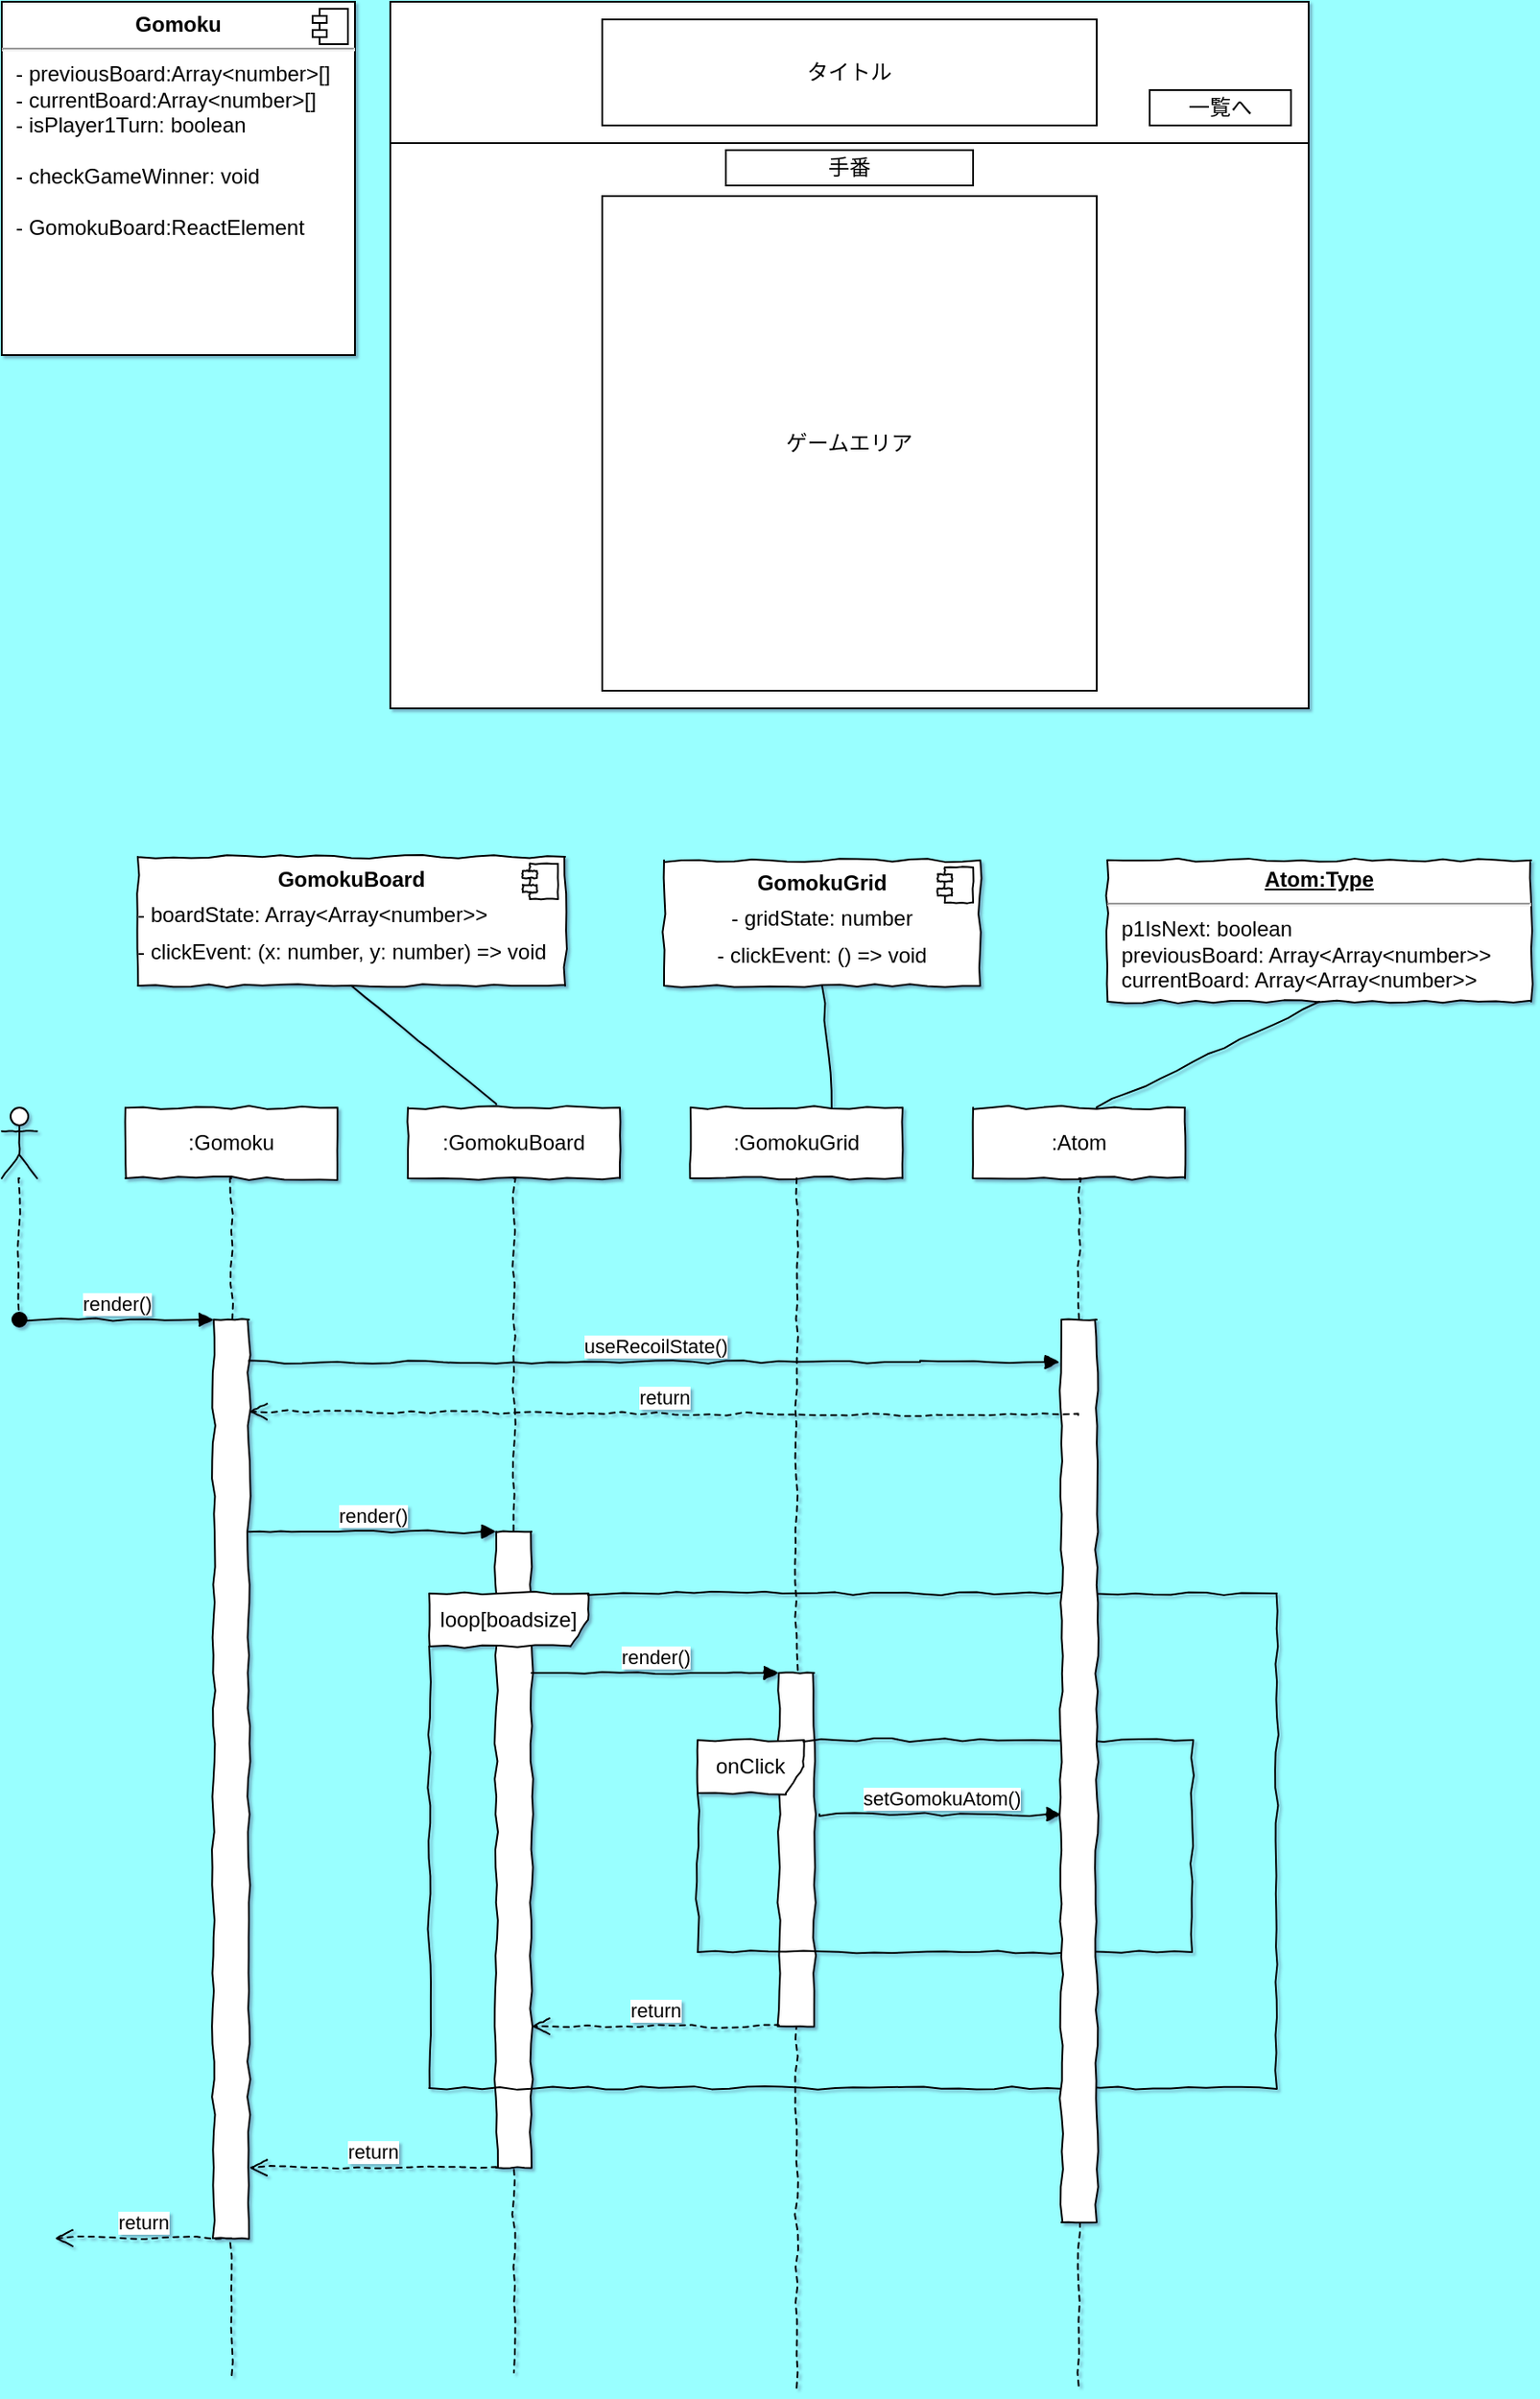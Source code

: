 <mxfile>
    <diagram id="k5hZaZTh_4cD5fyDHGei" name="Page-1">
        <mxGraphModel dx="1086" dy="950" grid="1" gridSize="10" guides="1" tooltips="1" connect="1" arrows="1" fold="1" page="0" pageScale="1" pageWidth="800" pageHeight="96" background="#99FFFF" math="0" shadow="1">
            <root>
                <mxCell id="0"/>
                <mxCell id="1" parent="0"/>
                <mxCell id="22" value="&lt;p style=&quot;margin: 0px ; margin-top: 6px ; text-align: center&quot;&gt;&lt;b&gt;Gomoku&lt;/b&gt;&lt;/p&gt;&lt;hr&gt;&lt;p style=&quot;margin: 0px ; margin-left: 8px&quot;&gt;- previousBoard:Array&amp;lt;number&amp;gt;[]&lt;br&gt;- currentBoard:Array&amp;lt;number&amp;gt;[]&lt;/p&gt;&lt;p style=&quot;margin: 0px ; margin-left: 8px&quot;&gt;- isPlayer1Turn: boolean&lt;/p&gt;&lt;p style=&quot;margin: 0px ; margin-left: 8px&quot;&gt;&lt;br&gt;&lt;/p&gt;&lt;p style=&quot;margin: 0px ; margin-left: 8px&quot;&gt;- checkGameWinner: void&lt;/p&gt;&lt;p style=&quot;margin: 0px ; margin-left: 8px&quot;&gt;&lt;br&gt;&lt;/p&gt;&lt;p style=&quot;margin: 0px ; margin-left: 8px&quot;&gt;- GomokuBoard:ReactElement&lt;/p&gt;" style="align=left;overflow=fill;html=1;dropTarget=0;" parent="1" vertex="1">
                    <mxGeometry x="20" y="40" width="200" height="200" as="geometry"/>
                </mxCell>
                <mxCell id="23" value="" style="shape=component;jettyWidth=8;jettyHeight=4;" parent="22" vertex="1">
                    <mxGeometry x="1" width="20" height="20" relative="1" as="geometry">
                        <mxPoint x="-24" y="4" as="offset"/>
                    </mxGeometry>
                </mxCell>
                <mxCell id="26" value="" style="rounded=0;whiteSpace=wrap;html=1;" parent="1" vertex="1">
                    <mxGeometry x="240" y="40" width="520" height="400" as="geometry"/>
                </mxCell>
                <mxCell id="27" value="" style="rounded=0;whiteSpace=wrap;html=1;" parent="1" vertex="1">
                    <mxGeometry x="240" y="40" width="520" height="80" as="geometry"/>
                </mxCell>
                <mxCell id="28" value="ゲームエリア" style="rounded=0;whiteSpace=wrap;html=1;" parent="1" vertex="1">
                    <mxGeometry x="360" y="150" width="280" height="280" as="geometry"/>
                </mxCell>
                <mxCell id="29" value="一覧へ" style="rounded=0;whiteSpace=wrap;html=1;" parent="1" vertex="1">
                    <mxGeometry x="670" y="90" width="80" height="20" as="geometry"/>
                </mxCell>
                <mxCell id="30" value="タイトル" style="rounded=0;whiteSpace=wrap;html=1;" parent="1" vertex="1">
                    <mxGeometry x="360" y="50" width="280" height="60" as="geometry"/>
                </mxCell>
                <mxCell id="32" value="手番" style="rounded=0;whiteSpace=wrap;html=1;" parent="1" vertex="1">
                    <mxGeometry x="430" y="124" width="140" height="20" as="geometry"/>
                </mxCell>
                <mxCell id="33" value=":Gomoku" style="shape=umlLifeline;perimeter=lifelinePerimeter;whiteSpace=wrap;html=1;container=1;collapsible=0;recursiveResize=0;outlineConnect=0;strokeColor=#000000;shadow=0;snapToPoint=0;fixDash=0;metaEdit=0;backgroundOutline=0;movable=1;comic=1;enumerate=0;" parent="1" vertex="1">
                    <mxGeometry x="90" y="666" width="120" height="720" as="geometry"/>
                </mxCell>
                <mxCell id="41" value="" style="html=1;points=[];perimeter=orthogonalPerimeter;strokeColor=#000000;shadow=0;snapToPoint=0;fixDash=0;metaEdit=0;backgroundOutline=0;movable=1;comic=1;enumerate=0;" parent="33" vertex="1">
                    <mxGeometry x="50" y="120" width="20" height="520" as="geometry"/>
                </mxCell>
                <mxCell id="34" value=":GomokuBoard" style="shape=umlLifeline;perimeter=lifelinePerimeter;whiteSpace=wrap;html=1;container=1;collapsible=0;recursiveResize=0;outlineConnect=0;strokeColor=#000000;shadow=0;snapToPoint=0;fixDash=0;metaEdit=0;backgroundOutline=0;movable=1;comic=1;enumerate=0;" parent="1" vertex="1">
                    <mxGeometry x="250" y="666" width="120" height="716" as="geometry"/>
                </mxCell>
                <mxCell id="44" value="" style="html=1;points=[];perimeter=orthogonalPerimeter;strokeColor=#000000;shadow=0;snapToPoint=0;fixDash=0;metaEdit=0;backgroundOutline=0;movable=1;comic=1;enumerate=0;" parent="34" vertex="1">
                    <mxGeometry x="50" y="240" width="20" height="360" as="geometry"/>
                </mxCell>
                <mxCell id="64" value="return" style="html=1;verticalAlign=bottom;endArrow=open;dashed=1;endSize=8;strokeColor=#000000;shadow=0;snapToPoint=0;fixDash=0;metaEdit=0;backgroundOutline=0;movable=1;comic=1;enumerate=0;" parent="34" edge="1">
                    <mxGeometry relative="1" as="geometry">
                        <mxPoint x="-90" y="600" as="targetPoint"/>
                        <mxPoint x="50" y="600" as="sourcePoint"/>
                        <mxPoint as="offset"/>
                    </mxGeometry>
                </mxCell>
                <mxCell id="50" value="loop[boadsize]" style="shape=umlFrame;whiteSpace=wrap;html=1;width=90;height=30;swimlaneFillColor=none;strokeColor=#000000;shadow=0;snapToPoint=0;fixDash=0;metaEdit=0;backgroundOutline=0;movable=1;comic=1;enumerate=0;" parent="34" vertex="1">
                    <mxGeometry x="12" y="275" width="480" height="280" as="geometry"/>
                </mxCell>
                <mxCell id="35" value=":GomokuGrid" style="shape=umlLifeline;perimeter=lifelinePerimeter;whiteSpace=wrap;html=1;container=1;collapsible=0;recursiveResize=0;outlineConnect=0;strokeColor=#000000;shadow=0;snapToPoint=0;fixDash=0;metaEdit=0;backgroundOutline=0;movable=1;comic=1;enumerate=0;" parent="1" vertex="1">
                    <mxGeometry x="410" y="666" width="120" height="726" as="geometry"/>
                </mxCell>
                <mxCell id="62" value="" style="html=1;points=[];perimeter=orthogonalPerimeter;strokeColor=#000000;shadow=0;snapToPoint=0;fixDash=0;metaEdit=0;backgroundOutline=0;movable=1;comic=1;enumerate=0;" parent="35" vertex="1">
                    <mxGeometry x="50" y="320" width="20" height="200" as="geometry"/>
                </mxCell>
                <mxCell id="66" value="return" style="html=1;verticalAlign=bottom;endArrow=open;dashed=1;endSize=8;exitX=0;exitY=0.95;strokeColor=#000000;shadow=0;snapToPoint=0;fixDash=0;metaEdit=0;backgroundOutline=0;movable=1;comic=1;enumerate=0;" parent="35" edge="1">
                    <mxGeometry relative="1" as="geometry">
                        <mxPoint x="-90" y="520" as="targetPoint"/>
                        <mxPoint x="50" y="520" as="sourcePoint"/>
                    </mxGeometry>
                </mxCell>
                <mxCell id="36" value=":Atom" style="shape=umlLifeline;perimeter=lifelinePerimeter;whiteSpace=wrap;html=1;container=1;collapsible=0;recursiveResize=0;outlineConnect=0;gradientColor=none;fillColor=default;strokeColor=#000000;shadow=0;snapToPoint=0;fixDash=0;metaEdit=0;backgroundOutline=0;movable=1;comic=1;enumerate=0;" parent="1" vertex="1">
                    <mxGeometry x="570" y="666" width="120" height="726" as="geometry"/>
                </mxCell>
                <mxCell id="71" value="onClick" style="shape=umlFrame;whiteSpace=wrap;html=1;strokeColor=#000000;shadow=0;snapToPoint=0;fixDash=0;metaEdit=0;backgroundOutline=0;movable=1;comic=1;enumerate=0;" parent="36" vertex="1">
                    <mxGeometry x="-156" y="358" width="280" height="120" as="geometry"/>
                </mxCell>
                <mxCell id="37" value="" style="html=1;points=[];perimeter=orthogonalPerimeter;strokeColor=#000000;shadow=0;snapToPoint=0;fixDash=0;metaEdit=0;backgroundOutline=0;movable=1;comic=1;enumerate=0;" parent="36" vertex="1">
                    <mxGeometry x="50" y="120" width="20" height="511" as="geometry"/>
                </mxCell>
                <mxCell id="40" value="" style="shape=umlLifeline;participant=umlActor;perimeter=lifelinePerimeter;whiteSpace=wrap;html=1;container=1;collapsible=0;recursiveResize=0;verticalAlign=top;spacingTop=36;outlineConnect=0;strokeColor=#000000;shadow=0;snapToPoint=0;fixDash=0;metaEdit=0;backgroundOutline=0;movable=1;comic=1;enumerate=0;" parent="1" vertex="1">
                    <mxGeometry x="20" y="666" width="20" height="120" as="geometry"/>
                </mxCell>
                <mxCell id="42" value="render()" style="html=1;verticalAlign=bottom;startArrow=oval;endArrow=block;startSize=8;strokeColor=#000000;shadow=0;snapToPoint=0;fixDash=0;metaEdit=0;backgroundOutline=0;movable=1;comic=1;enumerate=0;" parent="1" source="40" target="41" edge="1">
                    <mxGeometry relative="1" as="geometry">
                        <mxPoint x="80" y="786" as="sourcePoint"/>
                    </mxGeometry>
                </mxCell>
                <mxCell id="38" value="useRecoilState()" style="html=1;verticalAlign=bottom;endArrow=block;entryX=-0.05;entryY=0.047;strokeColor=#000000;shadow=0;snapToPoint=0;fixDash=0;metaEdit=0;backgroundOutline=0;movable=1;comic=1;enumerate=0;entryDx=0;entryDy=0;entryPerimeter=0;" parent="1" source="41" target="37" edge="1">
                    <mxGeometry relative="1" as="geometry">
                        <mxPoint x="555" y="766" as="sourcePoint"/>
                        <Array as="points">
                            <mxPoint x="530" y="810"/>
                        </Array>
                    </mxGeometry>
                </mxCell>
                <mxCell id="39" value="return" style="html=1;verticalAlign=bottom;endArrow=open;dashed=1;endSize=8;strokeColor=#000000;shadow=0;snapToPoint=0;fixDash=0;metaEdit=0;backgroundOutline=0;movable=1;comic=1;enumerate=0;entryX=1;entryY=0.1;entryDx=0;entryDy=0;entryPerimeter=0;" parent="1" source="36" edge="1" target="41">
                    <mxGeometry relative="1" as="geometry">
                        <mxPoint x="160" y="864" as="targetPoint"/>
                        <Array as="points">
                            <mxPoint x="560" y="840"/>
                        </Array>
                    </mxGeometry>
                </mxCell>
                <mxCell id="43" value="&lt;p style=&quot;margin:0px;margin-top:4px;text-align:center;text-decoration:underline;&quot;&gt;&lt;b&gt;Atom:Type&lt;/b&gt;&lt;/p&gt;&lt;hr&gt;&lt;p style=&quot;margin:0px;margin-left:8px;&quot;&gt;p1IsNext: boolean&lt;/p&gt;&lt;p style=&quot;margin:0px;margin-left:8px;&quot;&gt;previousBoard: Array&amp;lt;Array&amp;lt;number&amp;gt;&amp;gt;&lt;/p&gt;&lt;p style=&quot;margin:0px;margin-left:8px;&quot;&gt;currentBoard: Array&amp;lt;Array&amp;lt;number&amp;gt;&amp;gt;&lt;/p&gt;" style="verticalAlign=top;align=left;overflow=fill;fontSize=12;fontFamily=Helvetica;html=1;comic=1;" parent="1" vertex="1">
                    <mxGeometry x="646" y="526" width="240" height="80" as="geometry"/>
                </mxCell>
                <mxCell id="45" value="render()" style="html=1;verticalAlign=bottom;startArrow=none;endArrow=block;rounded=1;strokeColor=#000000;startFill=0;shadow=0;snapToPoint=0;fixDash=0;metaEdit=0;backgroundOutline=0;movable=1;comic=1;enumerate=0;" parent="1" source="41" target="44" edge="1">
                    <mxGeometry relative="1" as="geometry">
                        <mxPoint x="240" y="906" as="sourcePoint"/>
                        <Array as="points">
                            <mxPoint x="200" y="906"/>
                        </Array>
                    </mxGeometry>
                </mxCell>
                <mxCell id="65" value="render()" style="html=1;verticalAlign=bottom;startArrow=none;endArrow=block;startSize=8;rounded=1;strokeColor=#000000;startFill=0;shadow=0;snapToPoint=0;fixDash=0;metaEdit=0;backgroundOutline=0;movable=1;comic=1;enumerate=0;" parent="1" edge="1">
                    <mxGeometry relative="1" as="geometry">
                        <mxPoint x="320" y="986" as="sourcePoint"/>
                        <Array as="points">
                            <mxPoint x="420" y="986"/>
                        </Array>
                        <mxPoint x="460" y="986" as="targetPoint"/>
                        <mxPoint as="offset"/>
                    </mxGeometry>
                </mxCell>
                <mxCell id="69" value="setGomokuAtom()" style="html=1;verticalAlign=bottom;startArrow=none;endArrow=block;startSize=8;startFill=0;strokeColor=#000000;shadow=0;snapToPoint=0;fixDash=0;metaEdit=0;backgroundOutline=0;movable=1;comic=1;enumerate=0;" parent="1" edge="1">
                    <mxGeometry relative="1" as="geometry">
                        <mxPoint x="483" y="1066" as="sourcePoint"/>
                        <mxPoint x="620" y="1066" as="targetPoint"/>
                    </mxGeometry>
                </mxCell>
                <mxCell id="72" value="return" style="html=1;verticalAlign=bottom;endArrow=open;dashed=1;endSize=8;strokeColor=#000000;shadow=0;snapToPoint=0;fixDash=0;metaEdit=0;backgroundOutline=0;movable=1;comic=1;enumerate=0;" parent="1" edge="1">
                    <mxGeometry relative="1" as="geometry">
                        <mxPoint x="50" y="1306" as="targetPoint"/>
                        <mxPoint x="150" y="1306" as="sourcePoint"/>
                        <mxPoint as="offset"/>
                    </mxGeometry>
                </mxCell>
                <mxCell id="73" value="&lt;p style=&quot;margin:0px;margin-top:6px;text-align:center;&quot;&gt;&lt;b&gt;GomokuBoard&lt;/b&gt;&lt;/p&gt;&lt;p style=&quot;margin: 6px 0px 0px;&quot;&gt;&lt;span style=&quot;background-color: initial;&quot;&gt;- boardState: Array&amp;lt;Array&amp;lt;number&amp;gt;&amp;gt;&lt;/span&gt;&lt;/p&gt;&lt;p style=&quot;margin: 6px 0px 0px;&quot;&gt;- clickEvent: (x: number, y: number) =&amp;gt; void&lt;/p&gt;" style="align=left;overflow=fill;html=1;dropTarget=0;shadow=0;strokeColor=#000000;comic=1;" vertex="1" parent="1">
                    <mxGeometry x="97" y="524" width="242" height="73" as="geometry"/>
                </mxCell>
                <mxCell id="74" value="" style="shape=component;jettyWidth=8;jettyHeight=4;shadow=0;strokeColor=#000000;comic=1;" vertex="1" parent="73">
                    <mxGeometry x="1" width="20" height="20" relative="1" as="geometry">
                        <mxPoint x="-24" y="4" as="offset"/>
                    </mxGeometry>
                </mxCell>
                <mxCell id="79" value="" style="endArrow=none;html=1;shadow=0;comic=1;sketch=0;strokeColor=#000000;entryX=0.5;entryY=1;entryDx=0;entryDy=0;" edge="1" parent="1" target="73">
                    <mxGeometry width="50" height="50" relative="1" as="geometry">
                        <mxPoint x="300" y="664" as="sourcePoint"/>
                        <mxPoint x="395" y="548" as="targetPoint"/>
                    </mxGeometry>
                </mxCell>
                <mxCell id="81" value="&lt;p style=&quot;margin:0px;margin-top:6px;text-align:center;&quot;&gt;&lt;b&gt;GomokuGrid&lt;/b&gt;&lt;/p&gt;&lt;p style=&quot;margin:0px;margin-top:6px;text-align:center;&quot;&gt;- gridState: number&lt;/p&gt;&lt;p style=&quot;margin:0px;margin-top:6px;text-align:center;&quot;&gt;- clickEvent: () =&amp;gt; void&lt;/p&gt;" style="align=left;overflow=fill;html=1;dropTarget=0;shadow=0;strokeColor=#000000;comic=1;" vertex="1" parent="1">
                    <mxGeometry x="395" y="526" width="179" height="71" as="geometry"/>
                </mxCell>
                <mxCell id="82" value="" style="shape=component;jettyWidth=8;jettyHeight=4;shadow=0;strokeColor=#000000;comic=1;" vertex="1" parent="81">
                    <mxGeometry x="1" width="20" height="20" relative="1" as="geometry">
                        <mxPoint x="-24" y="4" as="offset"/>
                    </mxGeometry>
                </mxCell>
                <mxCell id="83" value="" style="endArrow=none;html=1;shadow=0;comic=1;sketch=0;strokeColor=#000000;entryX=0.5;entryY=1;entryDx=0;entryDy=0;" edge="1" parent="1" target="81">
                    <mxGeometry width="50" height="50" relative="1" as="geometry">
                        <mxPoint x="490" y="666" as="sourcePoint"/>
                        <mxPoint x="391" y="530" as="targetPoint"/>
                    </mxGeometry>
                </mxCell>
                <mxCell id="84" value="" style="endArrow=none;html=1;shadow=0;comic=1;sketch=0;strokeColor=#000000;entryX=0.5;entryY=1;entryDx=0;entryDy=0;" edge="1" parent="1" target="43">
                    <mxGeometry width="50" height="50" relative="1" as="geometry">
                        <mxPoint x="640" y="666" as="sourcePoint"/>
                        <mxPoint x="620" y="581.5" as="targetPoint"/>
                    </mxGeometry>
                </mxCell>
            </root>
        </mxGraphModel>
    </diagram>
</mxfile>